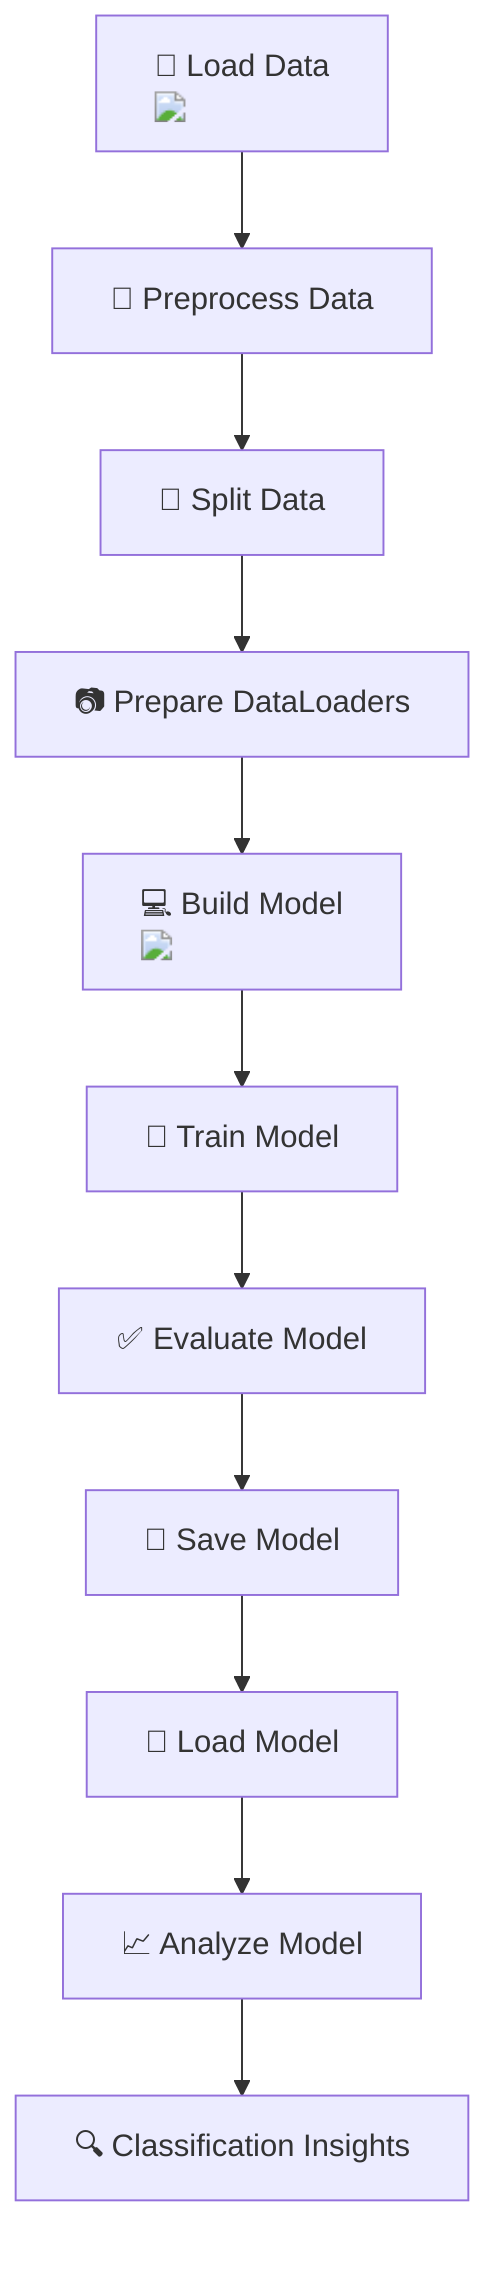 flowchart TD
    A["🔄 Load Data <img src='icons/file.svg' />"] --> B["🧹 Preprocess Data"]
    B --> C["📂 Split Data"]
    C --> D["📷 Prepare DataLoaders"]
    D --> E["💻 Build Model <img src='icons/brain.svg' />"]
    E --> F["🚀 Train Model"]
    F --> G["✅ Evaluate Model"]
    G --> H["💾 Save Model"]
    H --> I["🔄 Load Model"]
    I --> J["📈 Analyze Model"]
    J --> K["🔍 Classification Insights"]